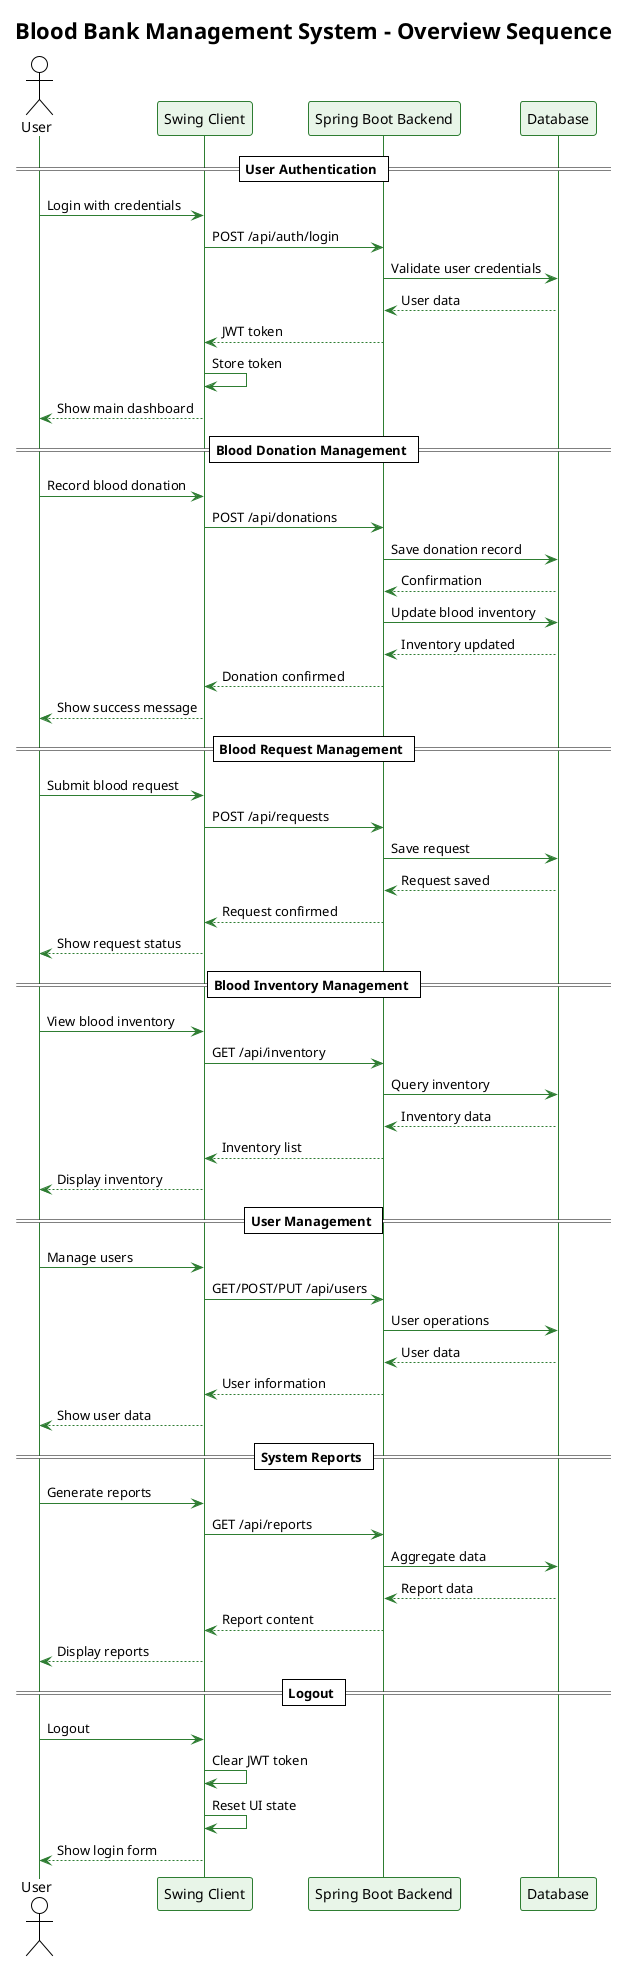 @startuml Blood Bank Management System - Overview Sequence
!theme plain
skinparam backgroundColor #FFFFFF
skinparam sequence {
    ArrowColor #2E7D32
    LifeLineBorderColor #2E7D32
    ParticipantBorderColor #2E7D32
    ParticipantBackgroundColor #E8F5E8
}

title Blood Bank Management System - Overview Sequence

actor "User" as USER
participant "Swing Client" as CLIENT
participant "Spring Boot Backend" as BACKEND
participant "Database" as DB

== User Authentication ==

USER -> CLIENT: Login with credentials
CLIENT -> BACKEND: POST /api/auth/login
BACKEND -> DB: Validate user credentials
DB --> BACKEND: User data
BACKEND --> CLIENT: JWT token
CLIENT -> CLIENT: Store token
CLIENT --> USER: Show main dashboard

== Blood Donation Management ==

USER -> CLIENT: Record blood donation
CLIENT -> BACKEND: POST /api/donations
BACKEND -> DB: Save donation record
DB --> BACKEND: Confirmation
BACKEND -> DB: Update blood inventory
DB --> BACKEND: Inventory updated
BACKEND --> CLIENT: Donation confirmed
CLIENT --> USER: Show success message

== Blood Request Management ==

USER -> CLIENT: Submit blood request
CLIENT -> BACKEND: POST /api/requests
BACKEND -> DB: Save request
DB --> BACKEND: Request saved
BACKEND --> CLIENT: Request confirmed
CLIENT --> USER: Show request status

== Blood Inventory Management ==

USER -> CLIENT: View blood inventory
CLIENT -> BACKEND: GET /api/inventory
BACKEND -> DB: Query inventory
DB --> BACKEND: Inventory data
BACKEND --> CLIENT: Inventory list
CLIENT --> USER: Display inventory

== User Management ==

USER -> CLIENT: Manage users
CLIENT -> BACKEND: GET/POST/PUT /api/users
BACKEND -> DB: User operations
DB --> BACKEND: User data
BACKEND --> CLIENT: User information
CLIENT --> USER: Show user data

== System Reports ==

USER -> CLIENT: Generate reports
CLIENT -> BACKEND: GET /api/reports
BACKEND -> DB: Aggregate data
DB --> BACKEND: Report data
BACKEND --> CLIENT: Report content
CLIENT --> USER: Display reports

== Logout ==

USER -> CLIENT: Logout
CLIENT -> CLIENT: Clear JWT token
CLIENT -> CLIENT: Reset UI state
CLIENT --> USER: Show login form

@enduml
